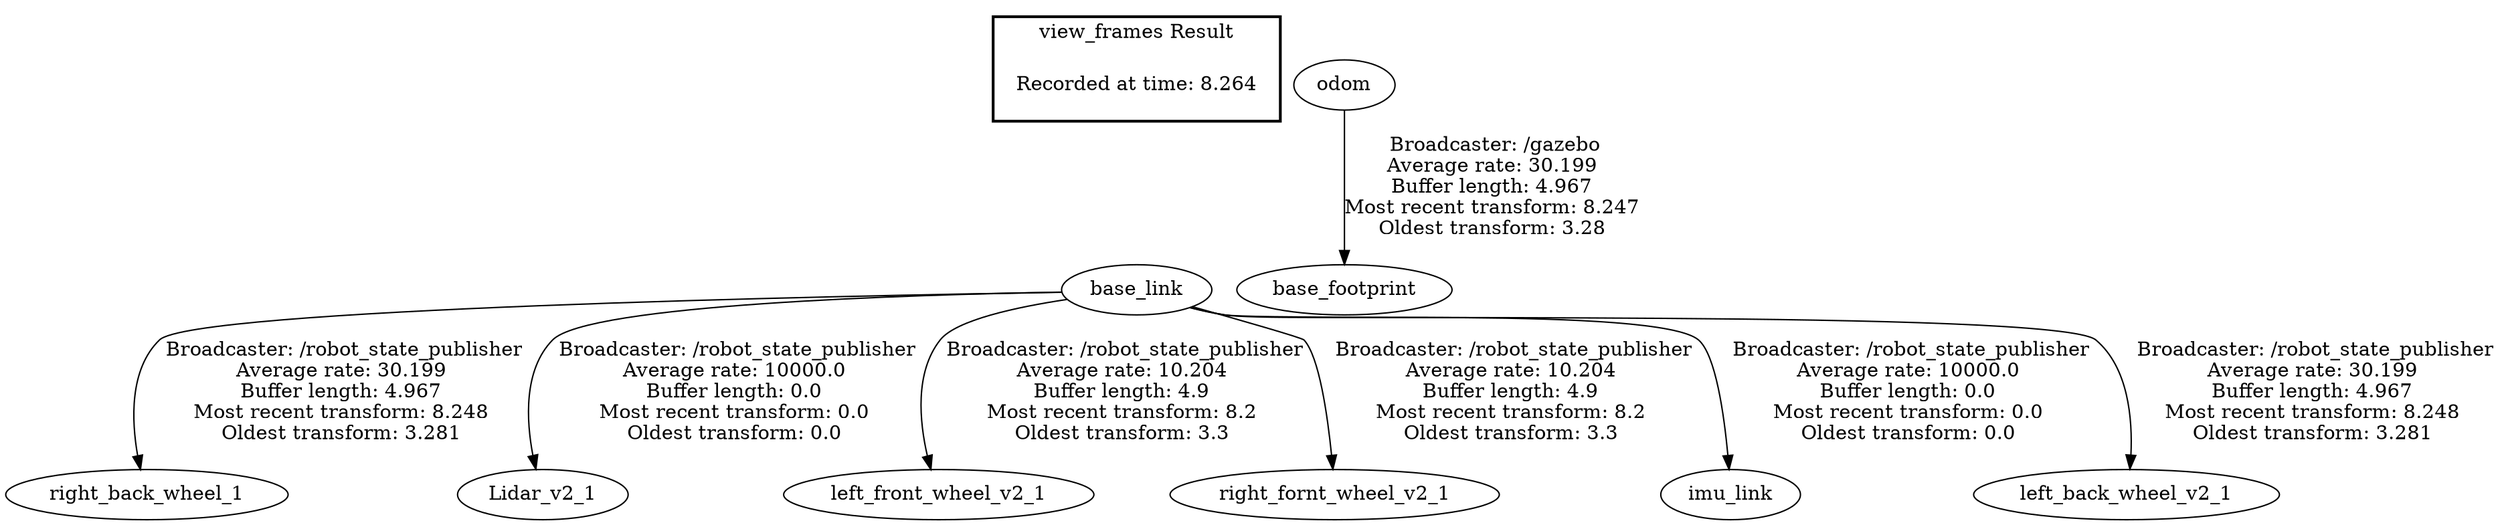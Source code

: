 digraph G {
"base_link" -> "right_back_wheel_1"[label=" Broadcaster: /robot_state_publisher\nAverage rate: 30.199\nBuffer length: 4.967\nMost recent transform: 8.248\nOldest transform: 3.281\n"];
"base_link" -> "Lidar_v2_1"[label=" Broadcaster: /robot_state_publisher\nAverage rate: 10000.0\nBuffer length: 0.0\nMost recent transform: 0.0\nOldest transform: 0.0\n"];
"base_link" -> "left_front_wheel_v2_1"[label=" Broadcaster: /robot_state_publisher\nAverage rate: 10.204\nBuffer length: 4.9\nMost recent transform: 8.2\nOldest transform: 3.3\n"];
"base_link" -> "right_fornt_wheel_v2_1"[label=" Broadcaster: /robot_state_publisher\nAverage rate: 10.204\nBuffer length: 4.9\nMost recent transform: 8.2\nOldest transform: 3.3\n"];
"base_link" -> "imu_link"[label=" Broadcaster: /robot_state_publisher\nAverage rate: 10000.0\nBuffer length: 0.0\nMost recent transform: 0.0\nOldest transform: 0.0\n"];
"odom" -> "base_footprint"[label=" Broadcaster: /gazebo\nAverage rate: 30.199\nBuffer length: 4.967\nMost recent transform: 8.247\nOldest transform: 3.28\n"];
"base_link" -> "left_back_wheel_v2_1"[label=" Broadcaster: /robot_state_publisher\nAverage rate: 30.199\nBuffer length: 4.967\nMost recent transform: 8.248\nOldest transform: 3.281\n"];
edge [style=invis];
 subgraph cluster_legend { style=bold; color=black; label ="view_frames Result";
"Recorded at time: 8.264"[ shape=plaintext ] ;
}->"base_link";
}